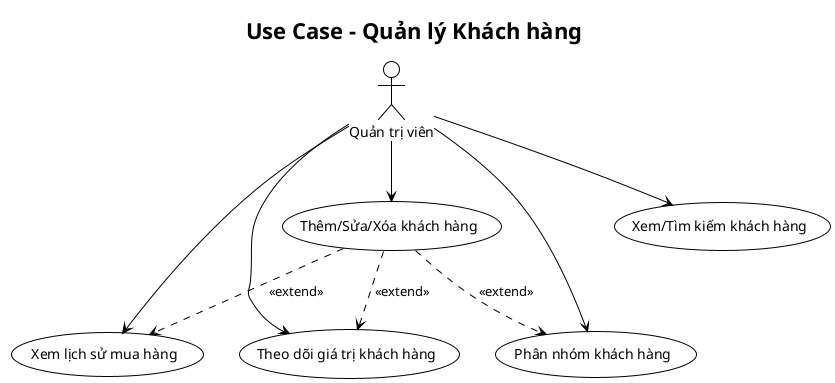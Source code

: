 @startuml
!theme plain
skinparam actorStyle rectangle
skinparam usecaseStyle rectangle

title Use Case - Quản lý Khách hàng

actor "Quản trị viên" as Admin

usecase "Thêm/Sửa/Xóa khách hàng" as UC1
usecase "Xem/Tìm kiếm khách hàng" as UC2
usecase "Xem lịch sử mua hàng" as UC3
usecase "Phân nhóm khách hàng" as UC4
usecase "Theo dõi giá trị khách hàng" as UC5

Admin --> UC1
Admin --> UC2
Admin --> UC3
Admin --> UC4
Admin --> UC5

UC1 ..> UC3 : <<extend>>
UC1 ..> UC4 : <<extend>>
UC1 ..> UC5 : <<extend>>

@enduml
